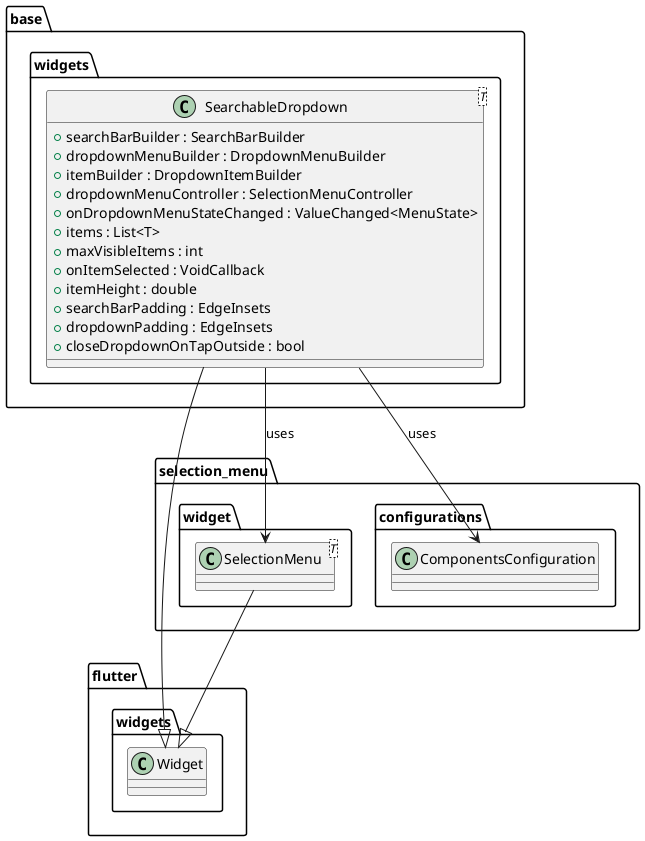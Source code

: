 @startuml

package flutter.widgets {
    class Widget {}
}

package base.widgets {
    class SearchableDropdown<T> {
        + searchBarBuilder : SearchBarBuilder
        + dropdownMenuBuilder : DropdownMenuBuilder
        + itemBuilder : DropdownItemBuilder
        + dropdownMenuController : SelectionMenuController
        + onDropdownMenuStateChanged : ValueChanged<MenuState>
        + items : List<T>
        + maxVisibleItems : int
        + onItemSelected : VoidCallback
        + itemHeight : double
        + searchBarPadding : EdgeInsets
        + dropdownPadding : EdgeInsets
        + closeDropdownOnTapOutside : bool
    }
}

package selection_menu {
    package widget {
        class SelectionMenu<T> {}
    }

    package configurations {
        class ComponentsConfiguration {}
    }
}

SearchableDropdown --|> Widget
SearchableDropdown --> SelectionMenu : uses
SearchableDropdown --> ComponentsConfiguration : uses

SelectionMenu --|> Widget

@enduml

